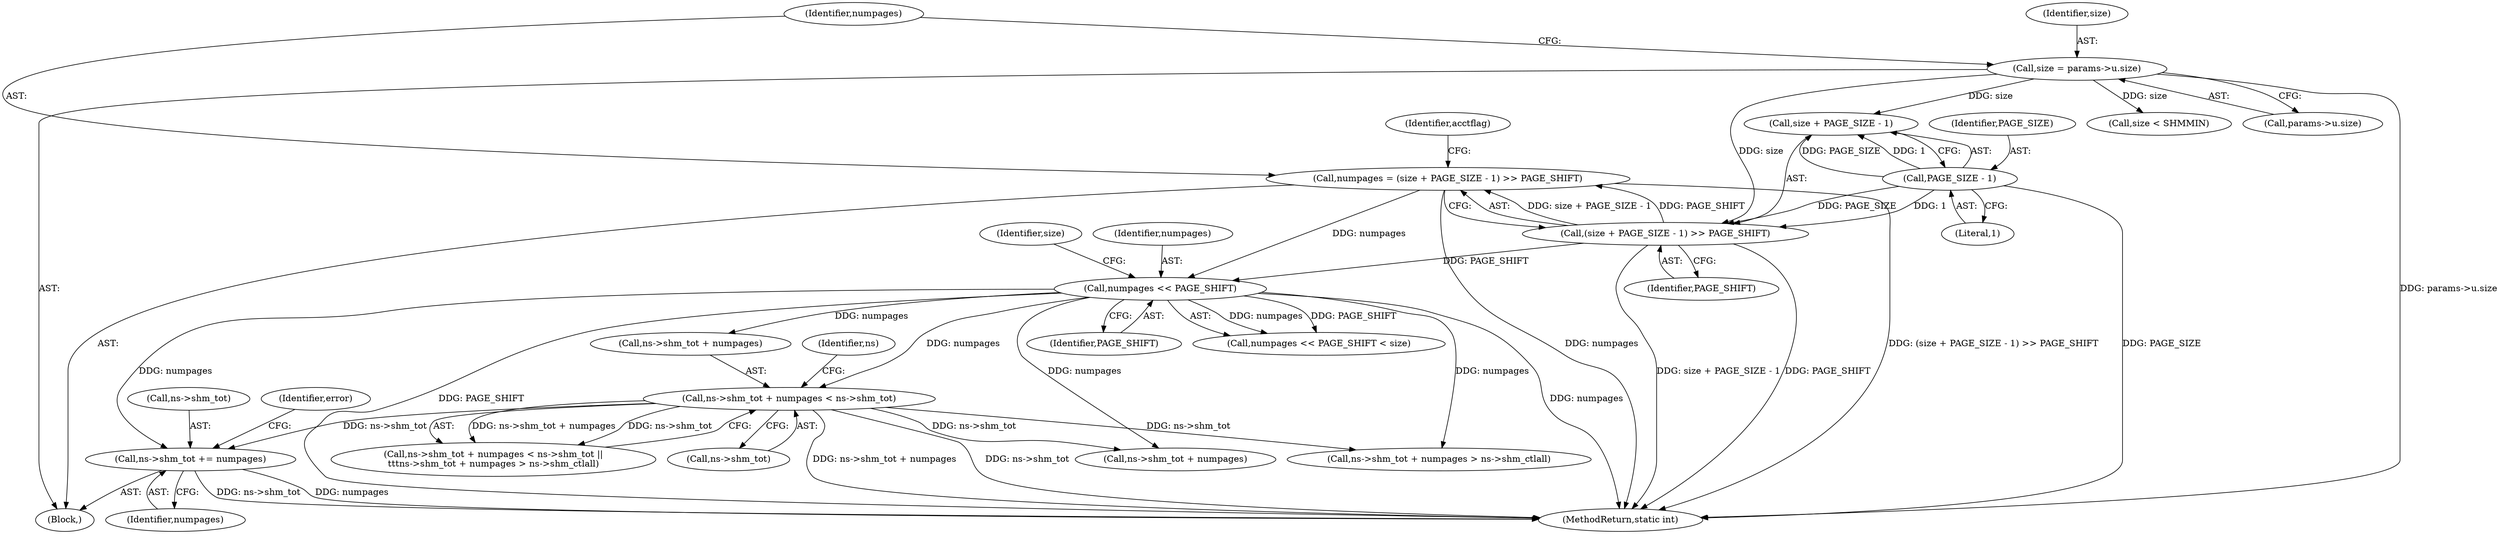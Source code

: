 digraph "0_linux_b9a532277938798b53178d5a66af6e2915cb27cf_0@pointer" {
"1000415" [label="(Call,ns->shm_tot += numpages)"];
"1000161" [label="(Call,numpages << PAGE_SHIFT)"];
"1000130" [label="(Call,numpages = (size + PAGE_SIZE - 1) >> PAGE_SHIFT)"];
"1000132" [label="(Call,(size + PAGE_SIZE - 1) >> PAGE_SHIFT)"];
"1000120" [label="(Call,size = params->u.size)"];
"1000135" [label="(Call,PAGE_SIZE - 1)"];
"1000170" [label="(Call,ns->shm_tot + numpages < ns->shm_tot)"];
"1000133" [label="(Call,size + PAGE_SIZE - 1)"];
"1000161" [label="(Call,numpages << PAGE_SHIFT)"];
"1000137" [label="(Literal,1)"];
"1000416" [label="(Call,ns->shm_tot)"];
"1000164" [label="(Identifier,size)"];
"1000182" [label="(Identifier,ns)"];
"1000120" [label="(Call,size = params->u.size)"];
"1000162" [label="(Identifier,numpages)"];
"1000171" [label="(Call,ns->shm_tot + numpages)"];
"1000138" [label="(Identifier,PAGE_SHIFT)"];
"1000415" [label="(Call,ns->shm_tot += numpages)"];
"1000419" [label="(Identifier,numpages)"];
"1000130" [label="(Call,numpages = (size + PAGE_SIZE - 1) >> PAGE_SHIFT)"];
"1000144" [label="(Identifier,acctflag)"];
"1000176" [label="(Call,ns->shm_tot)"];
"1000170" [label="(Call,ns->shm_tot + numpages < ns->shm_tot)"];
"1000135" [label="(Call,PAGE_SIZE - 1)"];
"1000106" [label="(Block,)"];
"1000121" [label="(Identifier,size)"];
"1000148" [label="(Call,size < SHMMIN)"];
"1000180" [label="(Call,ns->shm_tot + numpages)"];
"1000456" [label="(MethodReturn,static int)"];
"1000163" [label="(Identifier,PAGE_SHIFT)"];
"1000132" [label="(Call,(size + PAGE_SIZE - 1) >> PAGE_SHIFT)"];
"1000421" [label="(Identifier,error)"];
"1000122" [label="(Call,params->u.size)"];
"1000160" [label="(Call,numpages << PAGE_SHIFT < size)"];
"1000179" [label="(Call,ns->shm_tot + numpages > ns->shm_ctlall)"];
"1000131" [label="(Identifier,numpages)"];
"1000169" [label="(Call,ns->shm_tot + numpages < ns->shm_tot ||\n\t\t\tns->shm_tot + numpages > ns->shm_ctlall)"];
"1000136" [label="(Identifier,PAGE_SIZE)"];
"1000415" -> "1000106"  [label="AST: "];
"1000415" -> "1000419"  [label="CFG: "];
"1000416" -> "1000415"  [label="AST: "];
"1000419" -> "1000415"  [label="AST: "];
"1000421" -> "1000415"  [label="CFG: "];
"1000415" -> "1000456"  [label="DDG: ns->shm_tot"];
"1000415" -> "1000456"  [label="DDG: numpages"];
"1000161" -> "1000415"  [label="DDG: numpages"];
"1000170" -> "1000415"  [label="DDG: ns->shm_tot"];
"1000161" -> "1000160"  [label="AST: "];
"1000161" -> "1000163"  [label="CFG: "];
"1000162" -> "1000161"  [label="AST: "];
"1000163" -> "1000161"  [label="AST: "];
"1000164" -> "1000161"  [label="CFG: "];
"1000161" -> "1000456"  [label="DDG: PAGE_SHIFT"];
"1000161" -> "1000456"  [label="DDG: numpages"];
"1000161" -> "1000160"  [label="DDG: numpages"];
"1000161" -> "1000160"  [label="DDG: PAGE_SHIFT"];
"1000130" -> "1000161"  [label="DDG: numpages"];
"1000132" -> "1000161"  [label="DDG: PAGE_SHIFT"];
"1000161" -> "1000170"  [label="DDG: numpages"];
"1000161" -> "1000171"  [label="DDG: numpages"];
"1000161" -> "1000179"  [label="DDG: numpages"];
"1000161" -> "1000180"  [label="DDG: numpages"];
"1000130" -> "1000106"  [label="AST: "];
"1000130" -> "1000132"  [label="CFG: "];
"1000131" -> "1000130"  [label="AST: "];
"1000132" -> "1000130"  [label="AST: "];
"1000144" -> "1000130"  [label="CFG: "];
"1000130" -> "1000456"  [label="DDG: (size + PAGE_SIZE - 1) >> PAGE_SHIFT"];
"1000130" -> "1000456"  [label="DDG: numpages"];
"1000132" -> "1000130"  [label="DDG: size + PAGE_SIZE - 1"];
"1000132" -> "1000130"  [label="DDG: PAGE_SHIFT"];
"1000132" -> "1000138"  [label="CFG: "];
"1000133" -> "1000132"  [label="AST: "];
"1000138" -> "1000132"  [label="AST: "];
"1000132" -> "1000456"  [label="DDG: size + PAGE_SIZE - 1"];
"1000132" -> "1000456"  [label="DDG: PAGE_SHIFT"];
"1000120" -> "1000132"  [label="DDG: size"];
"1000135" -> "1000132"  [label="DDG: PAGE_SIZE"];
"1000135" -> "1000132"  [label="DDG: 1"];
"1000120" -> "1000106"  [label="AST: "];
"1000120" -> "1000122"  [label="CFG: "];
"1000121" -> "1000120"  [label="AST: "];
"1000122" -> "1000120"  [label="AST: "];
"1000131" -> "1000120"  [label="CFG: "];
"1000120" -> "1000456"  [label="DDG: params->u.size"];
"1000120" -> "1000133"  [label="DDG: size"];
"1000120" -> "1000148"  [label="DDG: size"];
"1000135" -> "1000133"  [label="AST: "];
"1000135" -> "1000137"  [label="CFG: "];
"1000136" -> "1000135"  [label="AST: "];
"1000137" -> "1000135"  [label="AST: "];
"1000133" -> "1000135"  [label="CFG: "];
"1000135" -> "1000456"  [label="DDG: PAGE_SIZE"];
"1000135" -> "1000133"  [label="DDG: PAGE_SIZE"];
"1000135" -> "1000133"  [label="DDG: 1"];
"1000170" -> "1000169"  [label="AST: "];
"1000170" -> "1000176"  [label="CFG: "];
"1000171" -> "1000170"  [label="AST: "];
"1000176" -> "1000170"  [label="AST: "];
"1000182" -> "1000170"  [label="CFG: "];
"1000169" -> "1000170"  [label="CFG: "];
"1000170" -> "1000456"  [label="DDG: ns->shm_tot"];
"1000170" -> "1000456"  [label="DDG: ns->shm_tot + numpages"];
"1000170" -> "1000169"  [label="DDG: ns->shm_tot + numpages"];
"1000170" -> "1000169"  [label="DDG: ns->shm_tot"];
"1000170" -> "1000179"  [label="DDG: ns->shm_tot"];
"1000170" -> "1000180"  [label="DDG: ns->shm_tot"];
}
